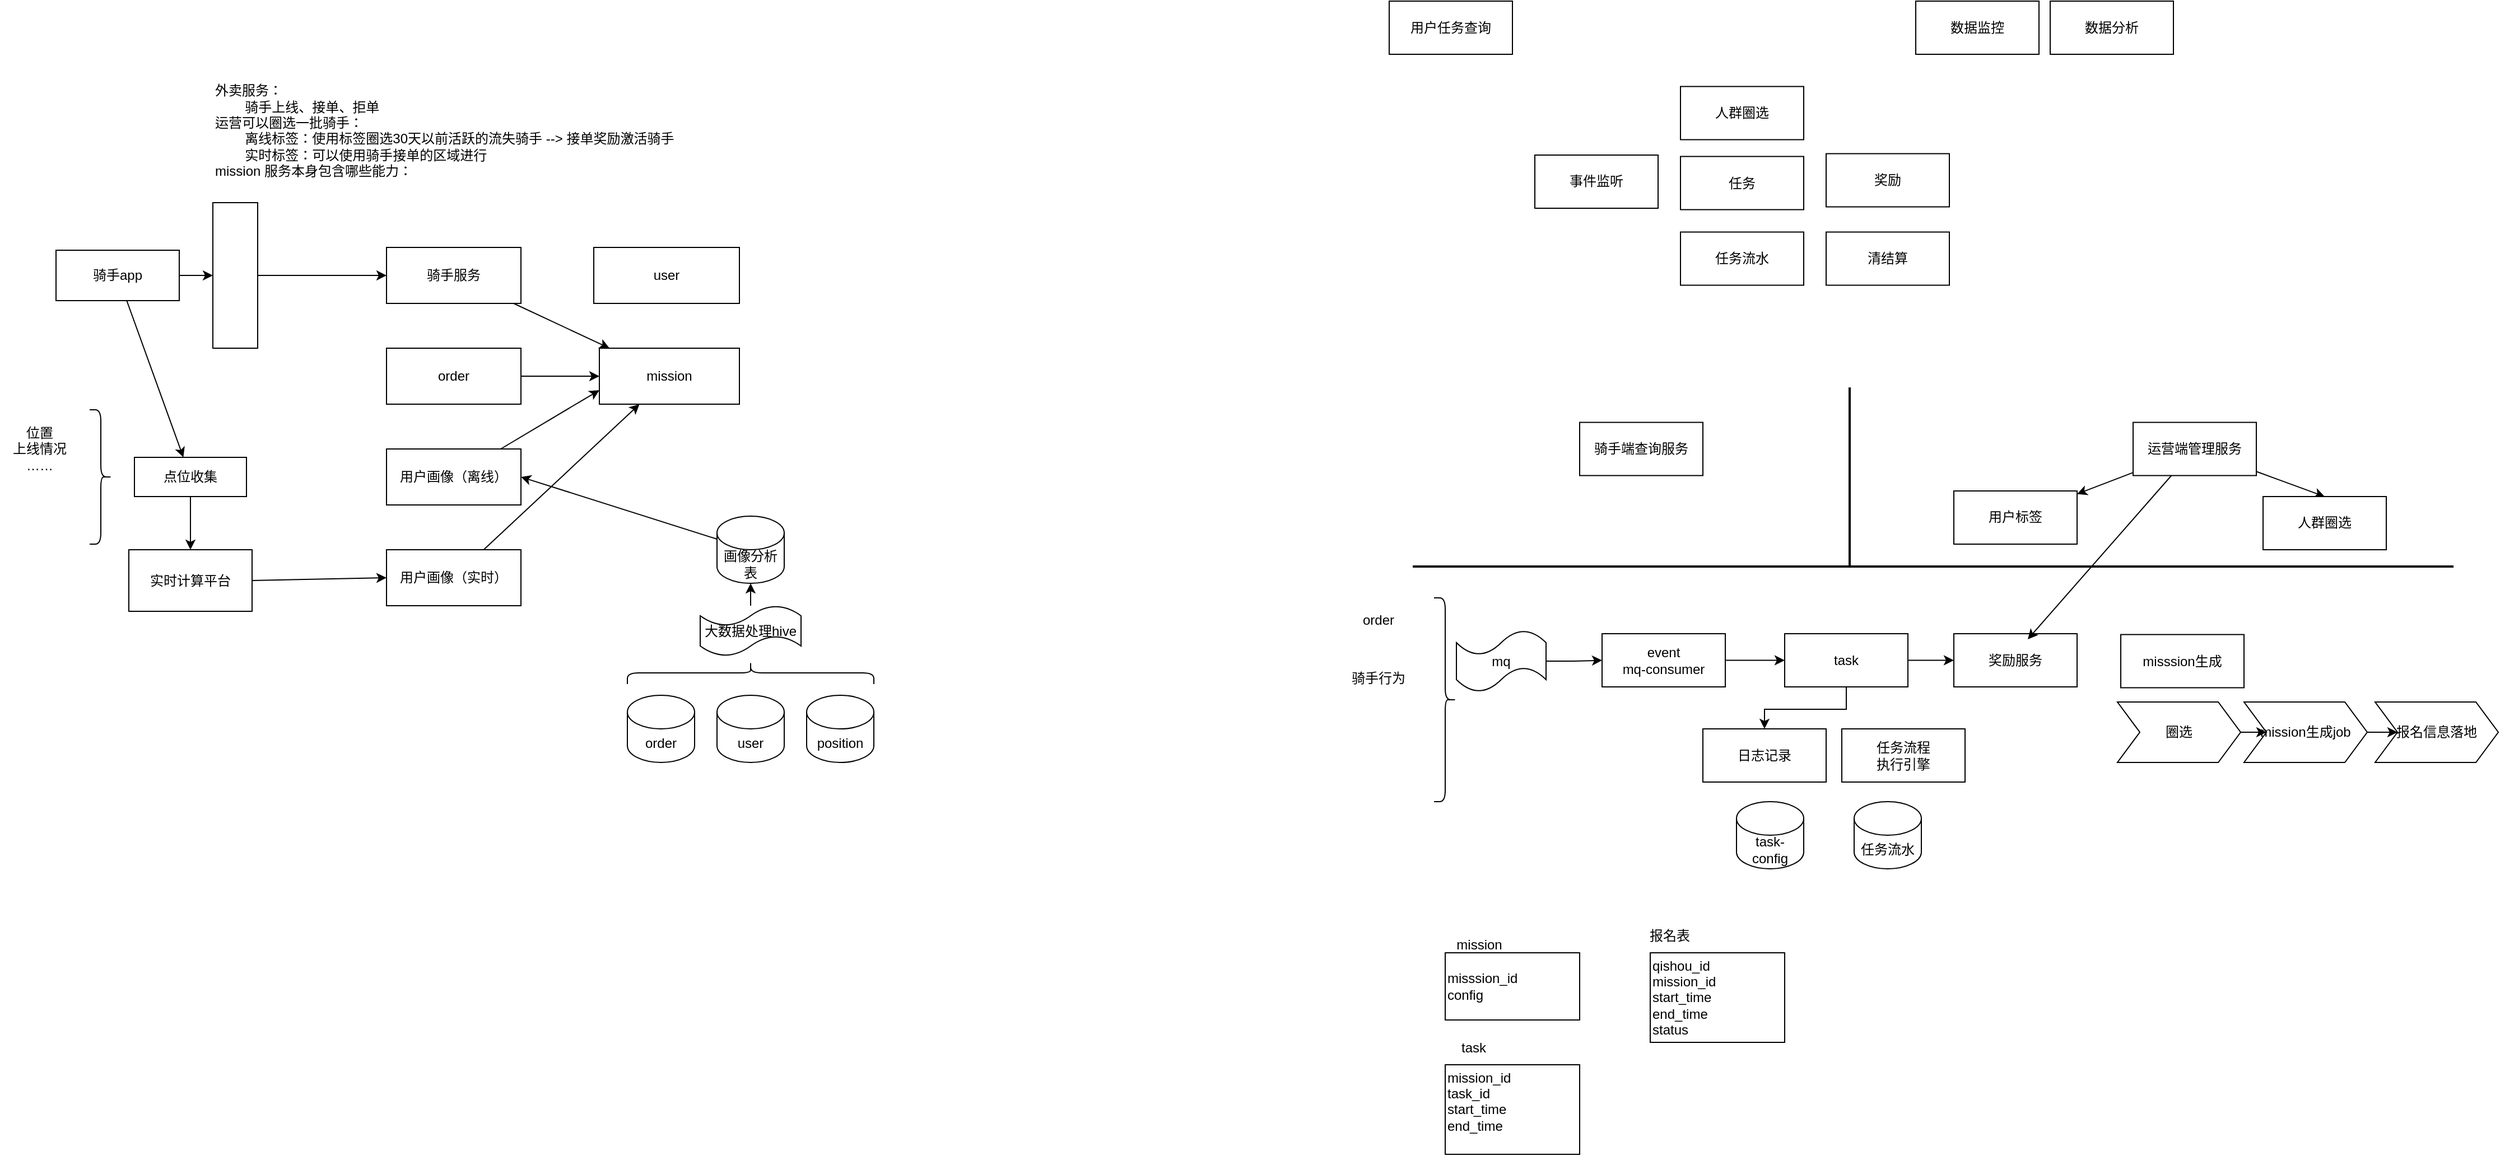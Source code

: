 <mxfile version="24.7.7">
  <diagram name="第 1 页" id="uhqJsvt_ejCMpK2pkjkp">
    <mxGraphModel dx="1831" dy="575" grid="1" gridSize="10" guides="1" tooltips="1" connect="1" arrows="1" fold="1" page="1" pageScale="1" pageWidth="827" pageHeight="1169" math="0" shadow="0">
      <root>
        <mxCell id="0" />
        <mxCell id="1" parent="0" />
        <mxCell id="9O2-hVy0NoaZudDnbtpv-1" value="外卖服务：&lt;div&gt;&lt;span style=&quot;white-space: pre;&quot;&gt;&#x9;&lt;/span&gt;骑手上线、接单、拒单&lt;/div&gt;&lt;div&gt;运营可以圈选一批骑手：&lt;/div&gt;&lt;div&gt;&lt;span style=&quot;white-space: pre;&quot;&gt;&#x9;&lt;/span&gt;离线标签：使用标签圈选30天以前活跃的流失骑手 --&amp;gt; 接单奖励激活骑手&lt;/div&gt;&lt;div&gt;&lt;span style=&quot;white-space: pre;&quot;&gt;&#x9;&lt;/span&gt;实时标签：可以使用骑手接单的区域进行&lt;/div&gt;&lt;div&gt;mission 服务本身包含哪些能力：&lt;/div&gt;&lt;div&gt;&lt;span style=&quot;white-space: pre;&quot;&gt;&#x9;&lt;/span&gt;&lt;br&gt;&lt;/div&gt;" style="text;html=1;align=left;verticalAlign=middle;resizable=0;points=[];autosize=1;strokeColor=none;fillColor=none;" vertex="1" parent="1">
          <mxGeometry x="90" y="68" width="430" height="110" as="geometry" />
        </mxCell>
        <mxCell id="9O2-hVy0NoaZudDnbtpv-2" value="mission" style="rounded=0;whiteSpace=wrap;html=1;" vertex="1" parent="1">
          <mxGeometry x="435" y="310" width="125" height="50" as="geometry" />
        </mxCell>
        <mxCell id="9O2-hVy0NoaZudDnbtpv-7" value="" style="edgeStyle=orthogonalEdgeStyle;rounded=0;orthogonalLoop=1;jettySize=auto;html=1;" edge="1" parent="1" source="9O2-hVy0NoaZudDnbtpv-3" target="9O2-hVy0NoaZudDnbtpv-2">
          <mxGeometry relative="1" as="geometry" />
        </mxCell>
        <mxCell id="9O2-hVy0NoaZudDnbtpv-3" value="order" style="rounded=0;whiteSpace=wrap;html=1;" vertex="1" parent="1">
          <mxGeometry x="245" y="310" width="120" height="50" as="geometry" />
        </mxCell>
        <mxCell id="9O2-hVy0NoaZudDnbtpv-6" value="" style="rounded=0;orthogonalLoop=1;jettySize=auto;html=1;" edge="1" parent="1" source="9O2-hVy0NoaZudDnbtpv-4" target="9O2-hVy0NoaZudDnbtpv-2">
          <mxGeometry relative="1" as="geometry">
            <mxPoint x="445" y="245" as="targetPoint" />
          </mxGeometry>
        </mxCell>
        <mxCell id="9O2-hVy0NoaZudDnbtpv-4" value="骑手服务" style="rounded=0;whiteSpace=wrap;html=1;" vertex="1" parent="1">
          <mxGeometry x="245" y="220" width="120" height="50" as="geometry" />
        </mxCell>
        <mxCell id="9O2-hVy0NoaZudDnbtpv-10" value="" style="rounded=0;orthogonalLoop=1;jettySize=auto;html=1;entryX=0;entryY=0.75;entryDx=0;entryDy=0;" edge="1" parent="1" source="9O2-hVy0NoaZudDnbtpv-8" target="9O2-hVy0NoaZudDnbtpv-2">
          <mxGeometry relative="1" as="geometry">
            <mxPoint x="445" y="425" as="targetPoint" />
          </mxGeometry>
        </mxCell>
        <mxCell id="9O2-hVy0NoaZudDnbtpv-8" value="用户画像（离线）" style="rounded=0;whiteSpace=wrap;html=1;" vertex="1" parent="1">
          <mxGeometry x="245" y="400" width="120" height="50" as="geometry" />
        </mxCell>
        <mxCell id="9O2-hVy0NoaZudDnbtpv-13" value="" style="edgeStyle=orthogonalEdgeStyle;rounded=0;orthogonalLoop=1;jettySize=auto;html=1;" edge="1" parent="1" source="9O2-hVy0NoaZudDnbtpv-11" target="9O2-hVy0NoaZudDnbtpv-12">
          <mxGeometry relative="1" as="geometry" />
        </mxCell>
        <mxCell id="9O2-hVy0NoaZudDnbtpv-18" value="" style="rounded=0;orthogonalLoop=1;jettySize=auto;html=1;" edge="1" parent="1" source="9O2-hVy0NoaZudDnbtpv-11" target="9O2-hVy0NoaZudDnbtpv-16">
          <mxGeometry relative="1" as="geometry">
            <mxPoint x="5" y="347.5" as="targetPoint" />
          </mxGeometry>
        </mxCell>
        <mxCell id="9O2-hVy0NoaZudDnbtpv-11" value="骑手app" style="rounded=0;whiteSpace=wrap;html=1;" vertex="1" parent="1">
          <mxGeometry x="-50" y="222.5" width="110" height="45" as="geometry" />
        </mxCell>
        <mxCell id="9O2-hVy0NoaZudDnbtpv-14" value="" style="edgeStyle=orthogonalEdgeStyle;rounded=0;orthogonalLoop=1;jettySize=auto;html=1;" edge="1" parent="1" source="9O2-hVy0NoaZudDnbtpv-12" target="9O2-hVy0NoaZudDnbtpv-4">
          <mxGeometry relative="1" as="geometry" />
        </mxCell>
        <mxCell id="9O2-hVy0NoaZudDnbtpv-12" value="" style="rounded=0;whiteSpace=wrap;html=1;" vertex="1" parent="1">
          <mxGeometry x="90" y="180" width="40" height="130" as="geometry" />
        </mxCell>
        <mxCell id="9O2-hVy0NoaZudDnbtpv-30" value="" style="rounded=0;orthogonalLoop=1;jettySize=auto;html=1;" edge="1" parent="1" source="9O2-hVy0NoaZudDnbtpv-15" target="9O2-hVy0NoaZudDnbtpv-2">
          <mxGeometry relative="1" as="geometry" />
        </mxCell>
        <mxCell id="9O2-hVy0NoaZudDnbtpv-15" value="用户画像（实时）" style="rounded=0;whiteSpace=wrap;html=1;" vertex="1" parent="1">
          <mxGeometry x="245" y="490" width="120" height="50" as="geometry" />
        </mxCell>
        <mxCell id="9O2-hVy0NoaZudDnbtpv-20" value="" style="rounded=0;orthogonalLoop=1;jettySize=auto;html=1;entryX=0;entryY=0.5;entryDx=0;entryDy=0;exitX=1;exitY=0.5;exitDx=0;exitDy=0;" edge="1" parent="1" source="9O2-hVy0NoaZudDnbtpv-27" target="9O2-hVy0NoaZudDnbtpv-15">
          <mxGeometry relative="1" as="geometry">
            <mxPoint x="105" y="505" as="sourcePoint" />
            <mxPoint x="130" y="530" as="targetPoint" />
          </mxGeometry>
        </mxCell>
        <mxCell id="9O2-hVy0NoaZudDnbtpv-26" value="" style="edgeStyle=orthogonalEdgeStyle;rounded=0;orthogonalLoop=1;jettySize=auto;html=1;entryX=0.5;entryY=0;entryDx=0;entryDy=0;" edge="1" parent="1" source="9O2-hVy0NoaZudDnbtpv-16" target="9O2-hVy0NoaZudDnbtpv-27">
          <mxGeometry relative="1" as="geometry">
            <mxPoint x="70" y="480" as="targetPoint" />
          </mxGeometry>
        </mxCell>
        <mxCell id="9O2-hVy0NoaZudDnbtpv-16" value="点位收集" style="rounded=0;whiteSpace=wrap;html=1;" vertex="1" parent="1">
          <mxGeometry x="20" y="407.5" width="100" height="35" as="geometry" />
        </mxCell>
        <mxCell id="9O2-hVy0NoaZudDnbtpv-21" value="order" style="shape=cylinder3;whiteSpace=wrap;html=1;boundedLbl=1;backgroundOutline=1;size=15;" vertex="1" parent="1">
          <mxGeometry x="460" y="620" width="60" height="60" as="geometry" />
        </mxCell>
        <mxCell id="9O2-hVy0NoaZudDnbtpv-22" value="user" style="rounded=0;whiteSpace=wrap;html=1;" vertex="1" parent="1">
          <mxGeometry x="430" y="220" width="130" height="50" as="geometry" />
        </mxCell>
        <mxCell id="9O2-hVy0NoaZudDnbtpv-23" value="user" style="shape=cylinder3;whiteSpace=wrap;html=1;boundedLbl=1;backgroundOutline=1;size=15;" vertex="1" parent="1">
          <mxGeometry x="540" y="620" width="60" height="60" as="geometry" />
        </mxCell>
        <mxCell id="9O2-hVy0NoaZudDnbtpv-24" value="position" style="shape=cylinder3;whiteSpace=wrap;html=1;boundedLbl=1;backgroundOutline=1;size=15;" vertex="1" parent="1">
          <mxGeometry x="620" y="620" width="60" height="60" as="geometry" />
        </mxCell>
        <mxCell id="9O2-hVy0NoaZudDnbtpv-27" value="实时计算平台" style="rounded=0;whiteSpace=wrap;html=1;" vertex="1" parent="1">
          <mxGeometry x="15" y="490" width="110" height="55" as="geometry" />
        </mxCell>
        <mxCell id="9O2-hVy0NoaZudDnbtpv-28" value="" style="shape=curlyBracket;whiteSpace=wrap;html=1;rounded=1;flipH=1;labelPosition=right;verticalLabelPosition=middle;align=left;verticalAlign=middle;" vertex="1" parent="1">
          <mxGeometry x="-20" y="365" width="20" height="120" as="geometry" />
        </mxCell>
        <mxCell id="9O2-hVy0NoaZudDnbtpv-29" value="位置&lt;div&gt;上线情况&lt;/div&gt;&lt;div&gt;……&lt;/div&gt;" style="text;html=1;align=center;verticalAlign=middle;resizable=0;points=[];autosize=1;strokeColor=none;fillColor=none;" vertex="1" parent="1">
          <mxGeometry x="-100" y="370" width="70" height="60" as="geometry" />
        </mxCell>
        <mxCell id="9O2-hVy0NoaZudDnbtpv-31" value="" style="shape=curlyBracket;whiteSpace=wrap;html=1;rounded=1;labelPosition=left;verticalLabelPosition=middle;align=right;verticalAlign=middle;rotation=90;" vertex="1" parent="1">
          <mxGeometry x="560" y="490" width="20" height="220" as="geometry" />
        </mxCell>
        <mxCell id="9O2-hVy0NoaZudDnbtpv-34" value="" style="edgeStyle=orthogonalEdgeStyle;rounded=0;orthogonalLoop=1;jettySize=auto;html=1;" edge="1" parent="1" source="9O2-hVy0NoaZudDnbtpv-32">
          <mxGeometry relative="1" as="geometry">
            <mxPoint x="570" y="520" as="targetPoint" />
          </mxGeometry>
        </mxCell>
        <mxCell id="9O2-hVy0NoaZudDnbtpv-32" value="大数据处理hive" style="shape=tape;whiteSpace=wrap;html=1;" vertex="1" parent="1">
          <mxGeometry x="525" y="540" width="90" height="45" as="geometry" />
        </mxCell>
        <mxCell id="9O2-hVy0NoaZudDnbtpv-37" value="" style="rounded=0;orthogonalLoop=1;jettySize=auto;html=1;entryX=1;entryY=0.5;entryDx=0;entryDy=0;" edge="1" parent="1" source="9O2-hVy0NoaZudDnbtpv-35" target="9O2-hVy0NoaZudDnbtpv-8">
          <mxGeometry relative="1" as="geometry">
            <mxPoint x="450" y="450" as="targetPoint" />
          </mxGeometry>
        </mxCell>
        <mxCell id="9O2-hVy0NoaZudDnbtpv-35" value="画像分析表" style="shape=cylinder3;whiteSpace=wrap;html=1;boundedLbl=1;backgroundOutline=1;size=15;" vertex="1" parent="1">
          <mxGeometry x="540" y="460" width="60" height="60" as="geometry" />
        </mxCell>
        <mxCell id="9O2-hVy0NoaZudDnbtpv-38" value="任务" style="rounded=0;whiteSpace=wrap;html=1;" vertex="1" parent="1">
          <mxGeometry x="1400" y="138.75" width="110" height="47.5" as="geometry" />
        </mxCell>
        <mxCell id="9O2-hVy0NoaZudDnbtpv-39" value="人群圈选" style="rounded=0;whiteSpace=wrap;html=1;" vertex="1" parent="1">
          <mxGeometry x="1400" y="76.25" width="110" height="47.5" as="geometry" />
        </mxCell>
        <mxCell id="9O2-hVy0NoaZudDnbtpv-40" value="事件监听" style="rounded=0;whiteSpace=wrap;html=1;" vertex="1" parent="1">
          <mxGeometry x="1270" y="137.5" width="110" height="47.5" as="geometry" />
        </mxCell>
        <mxCell id="9O2-hVy0NoaZudDnbtpv-42" value="奖励" style="rounded=0;whiteSpace=wrap;html=1;" vertex="1" parent="1">
          <mxGeometry x="1530" y="136.25" width="110" height="47.5" as="geometry" />
        </mxCell>
        <mxCell id="9O2-hVy0NoaZudDnbtpv-43" value="任务流水" style="rounded=0;whiteSpace=wrap;html=1;" vertex="1" parent="1">
          <mxGeometry x="1400" y="206.25" width="110" height="47.5" as="geometry" />
        </mxCell>
        <mxCell id="9O2-hVy0NoaZudDnbtpv-44" value="用户任务查询" style="rounded=0;whiteSpace=wrap;html=1;" vertex="1" parent="1">
          <mxGeometry x="1140" width="110" height="47.5" as="geometry" />
        </mxCell>
        <mxCell id="9O2-hVy0NoaZudDnbtpv-45" value="数据监控" style="rounded=0;whiteSpace=wrap;html=1;" vertex="1" parent="1">
          <mxGeometry x="1610" width="110" height="47.5" as="geometry" />
        </mxCell>
        <mxCell id="9O2-hVy0NoaZudDnbtpv-46" value="数据分析" style="rounded=0;whiteSpace=wrap;html=1;" vertex="1" parent="1">
          <mxGeometry x="1730" width="110" height="47.5" as="geometry" />
        </mxCell>
        <mxCell id="9O2-hVy0NoaZudDnbtpv-47" value="清结算" style="rounded=0;whiteSpace=wrap;html=1;" vertex="1" parent="1">
          <mxGeometry x="1530" y="206.25" width="110" height="47.5" as="geometry" />
        </mxCell>
        <mxCell id="9O2-hVy0NoaZudDnbtpv-53" value="" style="edgeStyle=orthogonalEdgeStyle;rounded=0;orthogonalLoop=1;jettySize=auto;html=1;" edge="1" parent="1" source="9O2-hVy0NoaZudDnbtpv-48" target="9O2-hVy0NoaZudDnbtpv-50">
          <mxGeometry relative="1" as="geometry" />
        </mxCell>
        <mxCell id="9O2-hVy0NoaZudDnbtpv-54" value="" style="edgeStyle=orthogonalEdgeStyle;rounded=0;orthogonalLoop=1;jettySize=auto;html=1;" edge="1" parent="1" source="9O2-hVy0NoaZudDnbtpv-48" target="9O2-hVy0NoaZudDnbtpv-49">
          <mxGeometry relative="1" as="geometry" />
        </mxCell>
        <mxCell id="9O2-hVy0NoaZudDnbtpv-48" value="task" style="rounded=0;whiteSpace=wrap;html=1;" vertex="1" parent="1">
          <mxGeometry x="1493" y="565" width="110" height="47.5" as="geometry" />
        </mxCell>
        <mxCell id="9O2-hVy0NoaZudDnbtpv-49" value="奖励服务" style="rounded=0;whiteSpace=wrap;html=1;" vertex="1" parent="1">
          <mxGeometry x="1644" y="565" width="110" height="47.5" as="geometry" />
        </mxCell>
        <mxCell id="9O2-hVy0NoaZudDnbtpv-50" value="日志记录" style="rounded=0;whiteSpace=wrap;html=1;" vertex="1" parent="1">
          <mxGeometry x="1420" y="650" width="110" height="47.5" as="geometry" />
        </mxCell>
        <mxCell id="9O2-hVy0NoaZudDnbtpv-71" value="" style="rounded=0;orthogonalLoop=1;jettySize=auto;html=1;" edge="1" parent="1" source="9O2-hVy0NoaZudDnbtpv-51" target="9O2-hVy0NoaZudDnbtpv-68">
          <mxGeometry relative="1" as="geometry">
            <mxPoint x="1724" y="393.75" as="targetPoint" />
          </mxGeometry>
        </mxCell>
        <mxCell id="9O2-hVy0NoaZudDnbtpv-73" value="" style="rounded=0;orthogonalLoop=1;jettySize=auto;html=1;entryX=0.5;entryY=0;entryDx=0;entryDy=0;" edge="1" parent="1" source="9O2-hVy0NoaZudDnbtpv-51" target="9O2-hVy0NoaZudDnbtpv-67">
          <mxGeometry relative="1" as="geometry">
            <mxPoint x="1994" y="393.75" as="targetPoint" />
          </mxGeometry>
        </mxCell>
        <mxCell id="9O2-hVy0NoaZudDnbtpv-75" value="" style="rounded=0;orthogonalLoop=1;jettySize=auto;html=1;entryX=0.6;entryY=0.105;entryDx=0;entryDy=0;entryPerimeter=0;" edge="1" parent="1" source="9O2-hVy0NoaZudDnbtpv-51" target="9O2-hVy0NoaZudDnbtpv-49">
          <mxGeometry relative="1" as="geometry">
            <mxPoint x="1830" y="490" as="targetPoint" />
          </mxGeometry>
        </mxCell>
        <mxCell id="9O2-hVy0NoaZudDnbtpv-51" value="运营端管理服务" style="rounded=0;whiteSpace=wrap;html=1;" vertex="1" parent="1">
          <mxGeometry x="1804" y="376.25" width="110" height="47.5" as="geometry" />
        </mxCell>
        <mxCell id="9O2-hVy0NoaZudDnbtpv-52" value="骑手端查询服务" style="rounded=0;whiteSpace=wrap;html=1;" vertex="1" parent="1">
          <mxGeometry x="1310" y="376.25" width="110" height="47.5" as="geometry" />
        </mxCell>
        <mxCell id="9O2-hVy0NoaZudDnbtpv-66" value="" style="edgeStyle=orthogonalEdgeStyle;rounded=0;orthogonalLoop=1;jettySize=auto;html=1;" edge="1" parent="1" source="9O2-hVy0NoaZudDnbtpv-55" target="9O2-hVy0NoaZudDnbtpv-48">
          <mxGeometry relative="1" as="geometry" />
        </mxCell>
        <mxCell id="9O2-hVy0NoaZudDnbtpv-55" value="event&lt;div&gt;mq-consumer&lt;/div&gt;" style="rounded=0;whiteSpace=wrap;html=1;" vertex="1" parent="1">
          <mxGeometry x="1330" y="565" width="110" height="47.5" as="geometry" />
        </mxCell>
        <mxCell id="9O2-hVy0NoaZudDnbtpv-57" value="" style="edgeStyle=orthogonalEdgeStyle;rounded=0;orthogonalLoop=1;jettySize=auto;html=1;" edge="1" parent="1" source="9O2-hVy0NoaZudDnbtpv-56" target="9O2-hVy0NoaZudDnbtpv-55">
          <mxGeometry relative="1" as="geometry" />
        </mxCell>
        <mxCell id="9O2-hVy0NoaZudDnbtpv-56" value="mq" style="shape=tape;whiteSpace=wrap;html=1;" vertex="1" parent="1">
          <mxGeometry x="1200" y="562" width="80" height="55" as="geometry" />
        </mxCell>
        <mxCell id="9O2-hVy0NoaZudDnbtpv-58" value="" style="shape=curlyBracket;whiteSpace=wrap;html=1;rounded=1;flipH=1;labelPosition=right;verticalLabelPosition=middle;align=left;verticalAlign=middle;" vertex="1" parent="1">
          <mxGeometry x="1180" y="533" width="20" height="182" as="geometry" />
        </mxCell>
        <mxCell id="9O2-hVy0NoaZudDnbtpv-61" value="order" style="text;html=1;align=center;verticalAlign=middle;resizable=0;points=[];autosize=1;strokeColor=none;fillColor=none;" vertex="1" parent="1">
          <mxGeometry x="1105" y="538" width="50" height="30" as="geometry" />
        </mxCell>
        <mxCell id="9O2-hVy0NoaZudDnbtpv-63" value="骑手行为" style="text;html=1;align=center;verticalAlign=middle;resizable=0;points=[];autosize=1;strokeColor=none;fillColor=none;" vertex="1" parent="1">
          <mxGeometry x="1095" y="590" width="70" height="30" as="geometry" />
        </mxCell>
        <mxCell id="9O2-hVy0NoaZudDnbtpv-64" value="task-config" style="shape=cylinder3;whiteSpace=wrap;html=1;boundedLbl=1;backgroundOutline=1;size=15;" vertex="1" parent="1">
          <mxGeometry x="1450" y="715" width="60" height="60" as="geometry" />
        </mxCell>
        <mxCell id="9O2-hVy0NoaZudDnbtpv-67" value="人群圈选" style="rounded=0;whiteSpace=wrap;html=1;" vertex="1" parent="1">
          <mxGeometry x="1920" y="442.5" width="110" height="47.5" as="geometry" />
        </mxCell>
        <mxCell id="9O2-hVy0NoaZudDnbtpv-68" value="用户标签" style="rounded=0;whiteSpace=wrap;html=1;" vertex="1" parent="1">
          <mxGeometry x="1644" y="437.5" width="110" height="47.5" as="geometry" />
        </mxCell>
        <mxCell id="9O2-hVy0NoaZudDnbtpv-69" style="edgeStyle=orthogonalEdgeStyle;rounded=0;orthogonalLoop=1;jettySize=auto;html=1;exitX=0.5;exitY=1;exitDx=0;exitDy=0;" edge="1" parent="1" source="9O2-hVy0NoaZudDnbtpv-68" target="9O2-hVy0NoaZudDnbtpv-68">
          <mxGeometry relative="1" as="geometry" />
        </mxCell>
        <mxCell id="9O2-hVy0NoaZudDnbtpv-77" value="qishou_id&lt;div&gt;mission_id&lt;/div&gt;&lt;div&gt;start_time&lt;br&gt;end_time&lt;/div&gt;&lt;div&gt;status&lt;/div&gt;" style="rounded=0;whiteSpace=wrap;html=1;align=left;" vertex="1" parent="1">
          <mxGeometry x="1373" y="850" width="120" height="80" as="geometry" />
        </mxCell>
        <mxCell id="9O2-hVy0NoaZudDnbtpv-79" value="mission_id&lt;div&gt;task_id&lt;/div&gt;&lt;div&gt;start_time&lt;/div&gt;&lt;div&gt;end_time&lt;/div&gt;&lt;div&gt;&lt;br&gt;&lt;/div&gt;" style="rounded=0;whiteSpace=wrap;html=1;align=left;" vertex="1" parent="1">
          <mxGeometry x="1190" y="950" width="120" height="80" as="geometry" />
        </mxCell>
        <mxCell id="9O2-hVy0NoaZudDnbtpv-82" value="misssion_id&lt;div&gt;config&lt;/div&gt;" style="rounded=0;whiteSpace=wrap;html=1;align=left;" vertex="1" parent="1">
          <mxGeometry x="1190" y="850" width="120" height="60" as="geometry" />
        </mxCell>
        <mxCell id="9O2-hVy0NoaZudDnbtpv-84" value="报名表" style="text;html=1;align=center;verticalAlign=middle;resizable=0;points=[];autosize=1;strokeColor=none;fillColor=none;" vertex="1" parent="1">
          <mxGeometry x="1360" y="820" width="60" height="30" as="geometry" />
        </mxCell>
        <mxCell id="9O2-hVy0NoaZudDnbtpv-87" value="" style="edgeStyle=orthogonalEdgeStyle;rounded=0;orthogonalLoop=1;jettySize=auto;html=1;" edge="1" parent="1" source="9O2-hVy0NoaZudDnbtpv-85" target="9O2-hVy0NoaZudDnbtpv-86">
          <mxGeometry relative="1" as="geometry" />
        </mxCell>
        <mxCell id="9O2-hVy0NoaZudDnbtpv-85" value="圈选" style="shape=step;perimeter=stepPerimeter;whiteSpace=wrap;html=1;fixedSize=1;" vertex="1" parent="1">
          <mxGeometry x="1790" y="626" width="110" height="54" as="geometry" />
        </mxCell>
        <mxCell id="9O2-hVy0NoaZudDnbtpv-89" value="" style="edgeStyle=orthogonalEdgeStyle;rounded=0;orthogonalLoop=1;jettySize=auto;html=1;" edge="1" parent="1" source="9O2-hVy0NoaZudDnbtpv-86" target="9O2-hVy0NoaZudDnbtpv-88">
          <mxGeometry relative="1" as="geometry" />
        </mxCell>
        <mxCell id="9O2-hVy0NoaZudDnbtpv-86" value="mission生成job" style="shape=step;perimeter=stepPerimeter;whiteSpace=wrap;html=1;fixedSize=1;" vertex="1" parent="1">
          <mxGeometry x="1903" y="626" width="110" height="54" as="geometry" />
        </mxCell>
        <mxCell id="9O2-hVy0NoaZudDnbtpv-88" value="报名信息落地" style="shape=step;perimeter=stepPerimeter;whiteSpace=wrap;html=1;fixedSize=1;" vertex="1" parent="1">
          <mxGeometry x="2020" y="626" width="110" height="54" as="geometry" />
        </mxCell>
        <mxCell id="9O2-hVy0NoaZudDnbtpv-90" value="misssion生成" style="rounded=0;whiteSpace=wrap;html=1;" vertex="1" parent="1">
          <mxGeometry x="1793" y="565.75" width="110" height="47.5" as="geometry" />
        </mxCell>
        <mxCell id="9O2-hVy0NoaZudDnbtpv-91" value="任务流程&lt;div&gt;执行引擎&lt;/div&gt;" style="rounded=0;whiteSpace=wrap;html=1;" vertex="1" parent="1">
          <mxGeometry x="1544" y="650" width="110" height="47.5" as="geometry" />
        </mxCell>
        <mxCell id="9O2-hVy0NoaZudDnbtpv-92" value="task" style="text;html=1;align=center;verticalAlign=middle;resizable=0;points=[];autosize=1;strokeColor=none;fillColor=none;" vertex="1" parent="1">
          <mxGeometry x="1190" y="920" width="50" height="30" as="geometry" />
        </mxCell>
        <mxCell id="9O2-hVy0NoaZudDnbtpv-93" value="mission" style="text;html=1;align=center;verticalAlign=middle;resizable=0;points=[];autosize=1;strokeColor=none;fillColor=none;" vertex="1" parent="1">
          <mxGeometry x="1190" y="828" width="60" height="30" as="geometry" />
        </mxCell>
        <mxCell id="9O2-hVy0NoaZudDnbtpv-94" value="任务流水" style="shape=cylinder3;whiteSpace=wrap;html=1;boundedLbl=1;backgroundOutline=1;size=15;" vertex="1" parent="1">
          <mxGeometry x="1555" y="715" width="60" height="60" as="geometry" />
        </mxCell>
        <mxCell id="9O2-hVy0NoaZudDnbtpv-95" value="" style="line;strokeWidth=2;html=1;" vertex="1" parent="1">
          <mxGeometry x="1161" y="500" width="929" height="10" as="geometry" />
        </mxCell>
        <mxCell id="9O2-hVy0NoaZudDnbtpv-96" value="" style="line;strokeWidth=2;direction=south;html=1;" vertex="1" parent="1">
          <mxGeometry x="1546" y="345" width="10" height="160" as="geometry" />
        </mxCell>
      </root>
    </mxGraphModel>
  </diagram>
</mxfile>
